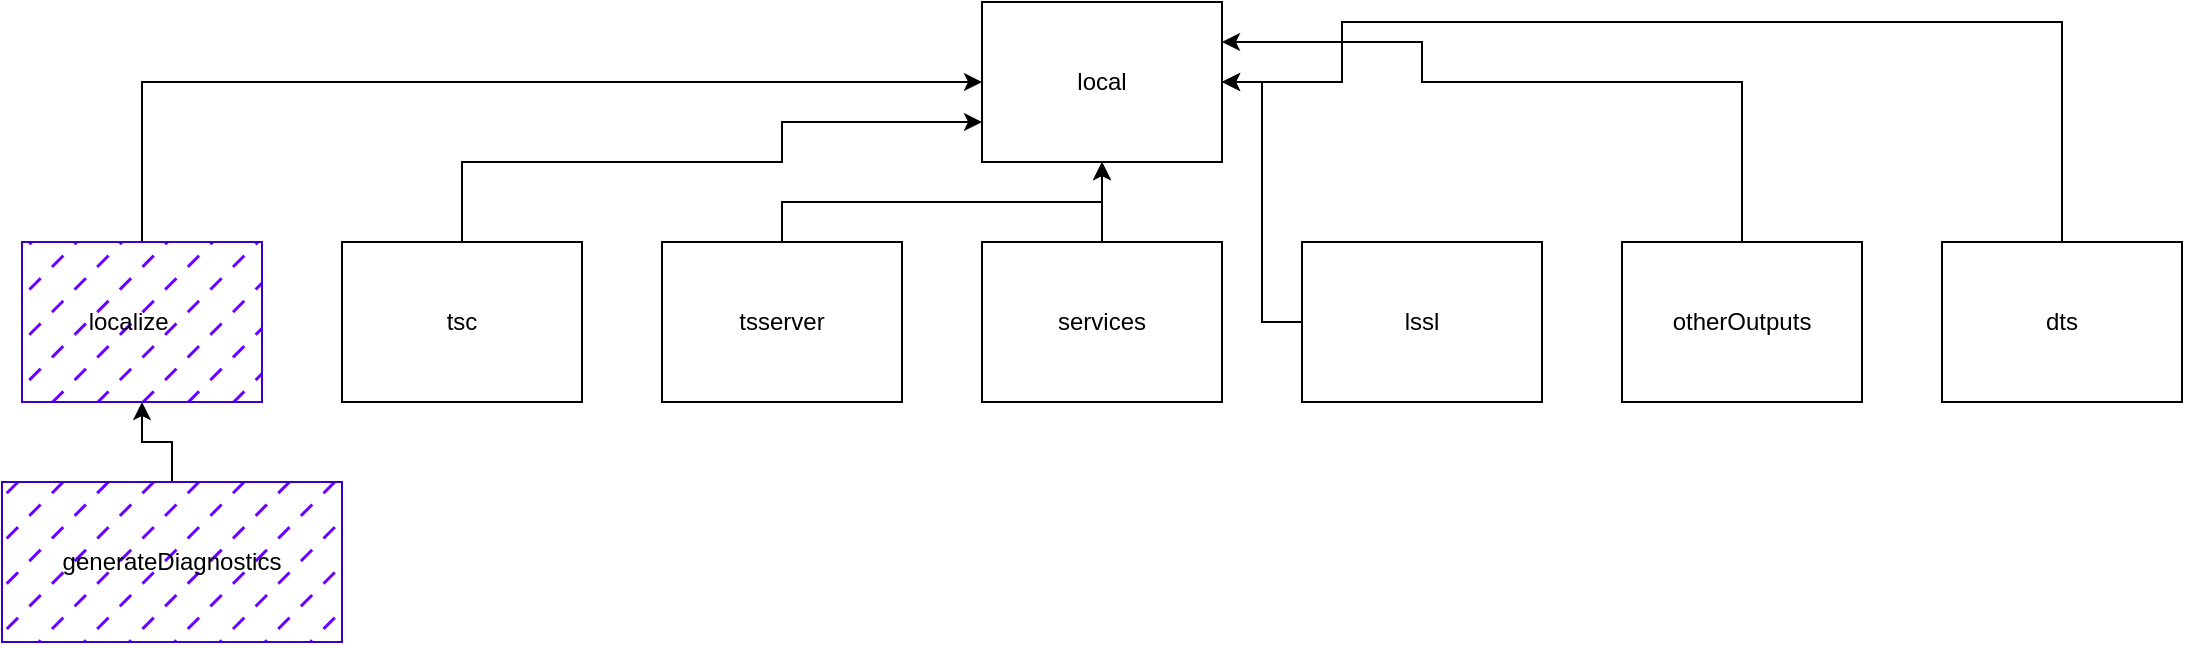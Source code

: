 <mxfile version="26.0.5">
  <diagram name="Page-1" id="VAx_6_64MLvfFC4-vW2R">
    <mxGraphModel dx="1473" dy="698" grid="1" gridSize="10" guides="1" tooltips="1" connect="1" arrows="1" fold="1" page="0" pageScale="1" pageWidth="850" pageHeight="1100" math="0" shadow="0">
      <root>
        <mxCell id="0" />
        <mxCell id="1" parent="0" />
        <mxCell id="hRPYQ2dMnfrQ8loNJTBw-10" style="edgeStyle=orthogonalEdgeStyle;rounded=0;orthogonalLoop=1;jettySize=auto;html=1;entryX=0;entryY=0.5;entryDx=0;entryDy=0;" edge="1" parent="1" source="hRPYQ2dMnfrQ8loNJTBw-1" target="hRPYQ2dMnfrQ8loNJTBw-8">
          <mxGeometry relative="1" as="geometry">
            <Array as="points">
              <mxPoint x="-60" y="200" />
            </Array>
          </mxGeometry>
        </mxCell>
        <mxCell id="hRPYQ2dMnfrQ8loNJTBw-1" value="localize&lt;span style=&quot;white-space: pre;&quot;&gt;&#x9;&lt;/span&gt;" style="rounded=0;whiteSpace=wrap;html=1;fillColor=#6a00ff;strokeColor=#3700CC;fillStyle=dashed;fontColor=#000000;" vertex="1" parent="1">
          <mxGeometry x="-120" y="280" width="120" height="80" as="geometry" />
        </mxCell>
        <mxCell id="hRPYQ2dMnfrQ8loNJTBw-11" style="edgeStyle=orthogonalEdgeStyle;rounded=0;orthogonalLoop=1;jettySize=auto;html=1;entryX=0;entryY=0.75;entryDx=0;entryDy=0;" edge="1" parent="1" source="hRPYQ2dMnfrQ8loNJTBw-2" target="hRPYQ2dMnfrQ8loNJTBw-8">
          <mxGeometry relative="1" as="geometry">
            <Array as="points">
              <mxPoint x="100" y="240" />
              <mxPoint x="260" y="240" />
              <mxPoint x="260" y="220" />
            </Array>
          </mxGeometry>
        </mxCell>
        <mxCell id="hRPYQ2dMnfrQ8loNJTBw-2" value="tsc" style="rounded=0;whiteSpace=wrap;html=1;" vertex="1" parent="1">
          <mxGeometry x="40" y="280" width="120" height="80" as="geometry" />
        </mxCell>
        <mxCell id="hRPYQ2dMnfrQ8loNJTBw-12" style="edgeStyle=orthogonalEdgeStyle;rounded=0;orthogonalLoop=1;jettySize=auto;html=1;entryX=0.5;entryY=1;entryDx=0;entryDy=0;" edge="1" parent="1" source="hRPYQ2dMnfrQ8loNJTBw-3" target="hRPYQ2dMnfrQ8loNJTBw-8">
          <mxGeometry relative="1" as="geometry">
            <Array as="points">
              <mxPoint x="260" y="260" />
              <mxPoint x="420" y="260" />
            </Array>
          </mxGeometry>
        </mxCell>
        <mxCell id="hRPYQ2dMnfrQ8loNJTBw-3" value="tsserver" style="rounded=0;whiteSpace=wrap;html=1;" vertex="1" parent="1">
          <mxGeometry x="200" y="280" width="120" height="80" as="geometry" />
        </mxCell>
        <mxCell id="hRPYQ2dMnfrQ8loNJTBw-13" style="edgeStyle=orthogonalEdgeStyle;rounded=0;orthogonalLoop=1;jettySize=auto;html=1;entryX=0.5;entryY=1;entryDx=0;entryDy=0;" edge="1" parent="1" source="hRPYQ2dMnfrQ8loNJTBw-4" target="hRPYQ2dMnfrQ8loNJTBw-8">
          <mxGeometry relative="1" as="geometry" />
        </mxCell>
        <mxCell id="hRPYQ2dMnfrQ8loNJTBw-4" value="services" style="rounded=0;whiteSpace=wrap;html=1;" vertex="1" parent="1">
          <mxGeometry x="360" y="280" width="120" height="80" as="geometry" />
        </mxCell>
        <mxCell id="hRPYQ2dMnfrQ8loNJTBw-14" style="edgeStyle=orthogonalEdgeStyle;rounded=0;orthogonalLoop=1;jettySize=auto;html=1;entryX=1;entryY=0.5;entryDx=0;entryDy=0;" edge="1" parent="1" source="hRPYQ2dMnfrQ8loNJTBw-5" target="hRPYQ2dMnfrQ8loNJTBw-8">
          <mxGeometry relative="1" as="geometry" />
        </mxCell>
        <mxCell id="hRPYQ2dMnfrQ8loNJTBw-5" value="lssl" style="rounded=0;whiteSpace=wrap;html=1;" vertex="1" parent="1">
          <mxGeometry x="520" y="280" width="120" height="80" as="geometry" />
        </mxCell>
        <mxCell id="hRPYQ2dMnfrQ8loNJTBw-15" style="edgeStyle=orthogonalEdgeStyle;rounded=0;orthogonalLoop=1;jettySize=auto;html=1;entryX=1;entryY=0.25;entryDx=0;entryDy=0;" edge="1" parent="1" source="hRPYQ2dMnfrQ8loNJTBw-6" target="hRPYQ2dMnfrQ8loNJTBw-8">
          <mxGeometry relative="1" as="geometry">
            <Array as="points">
              <mxPoint x="740" y="200" />
              <mxPoint x="580" y="200" />
              <mxPoint x="580" y="180" />
            </Array>
          </mxGeometry>
        </mxCell>
        <mxCell id="hRPYQ2dMnfrQ8loNJTBw-6" value="otherOutputs" style="rounded=0;whiteSpace=wrap;html=1;" vertex="1" parent="1">
          <mxGeometry x="680" y="280" width="120" height="80" as="geometry" />
        </mxCell>
        <mxCell id="hRPYQ2dMnfrQ8loNJTBw-16" style="edgeStyle=orthogonalEdgeStyle;rounded=0;orthogonalLoop=1;jettySize=auto;html=1;entryX=1;entryY=0.5;entryDx=0;entryDy=0;" edge="1" parent="1" source="hRPYQ2dMnfrQ8loNJTBw-7" target="hRPYQ2dMnfrQ8loNJTBw-8">
          <mxGeometry relative="1" as="geometry">
            <Array as="points">
              <mxPoint x="900" y="170" />
              <mxPoint x="540" y="170" />
              <mxPoint x="540" y="200" />
            </Array>
          </mxGeometry>
        </mxCell>
        <mxCell id="hRPYQ2dMnfrQ8loNJTBw-7" value="dts" style="rounded=0;whiteSpace=wrap;html=1;" vertex="1" parent="1">
          <mxGeometry x="840" y="280" width="120" height="80" as="geometry" />
        </mxCell>
        <mxCell id="hRPYQ2dMnfrQ8loNJTBw-8" value="local" style="rounded=0;whiteSpace=wrap;html=1;" vertex="1" parent="1">
          <mxGeometry x="360" y="160" width="120" height="80" as="geometry" />
        </mxCell>
        <mxCell id="hRPYQ2dMnfrQ8loNJTBw-17" style="edgeStyle=orthogonalEdgeStyle;rounded=0;orthogonalLoop=1;jettySize=auto;html=1;entryX=0.5;entryY=1;entryDx=0;entryDy=0;" edge="1" parent="1" source="hRPYQ2dMnfrQ8loNJTBw-9" target="hRPYQ2dMnfrQ8loNJTBw-1">
          <mxGeometry relative="1" as="geometry" />
        </mxCell>
        <mxCell id="hRPYQ2dMnfrQ8loNJTBw-9" value="generateDiagnostics" style="rounded=0;whiteSpace=wrap;html=1;fillColor=#6a00ff;strokeColor=#3700CC;fillStyle=dashed;fontColor=#000000;" vertex="1" parent="1">
          <mxGeometry x="-130" y="400" width="170" height="80" as="geometry" />
        </mxCell>
      </root>
    </mxGraphModel>
  </diagram>
</mxfile>
